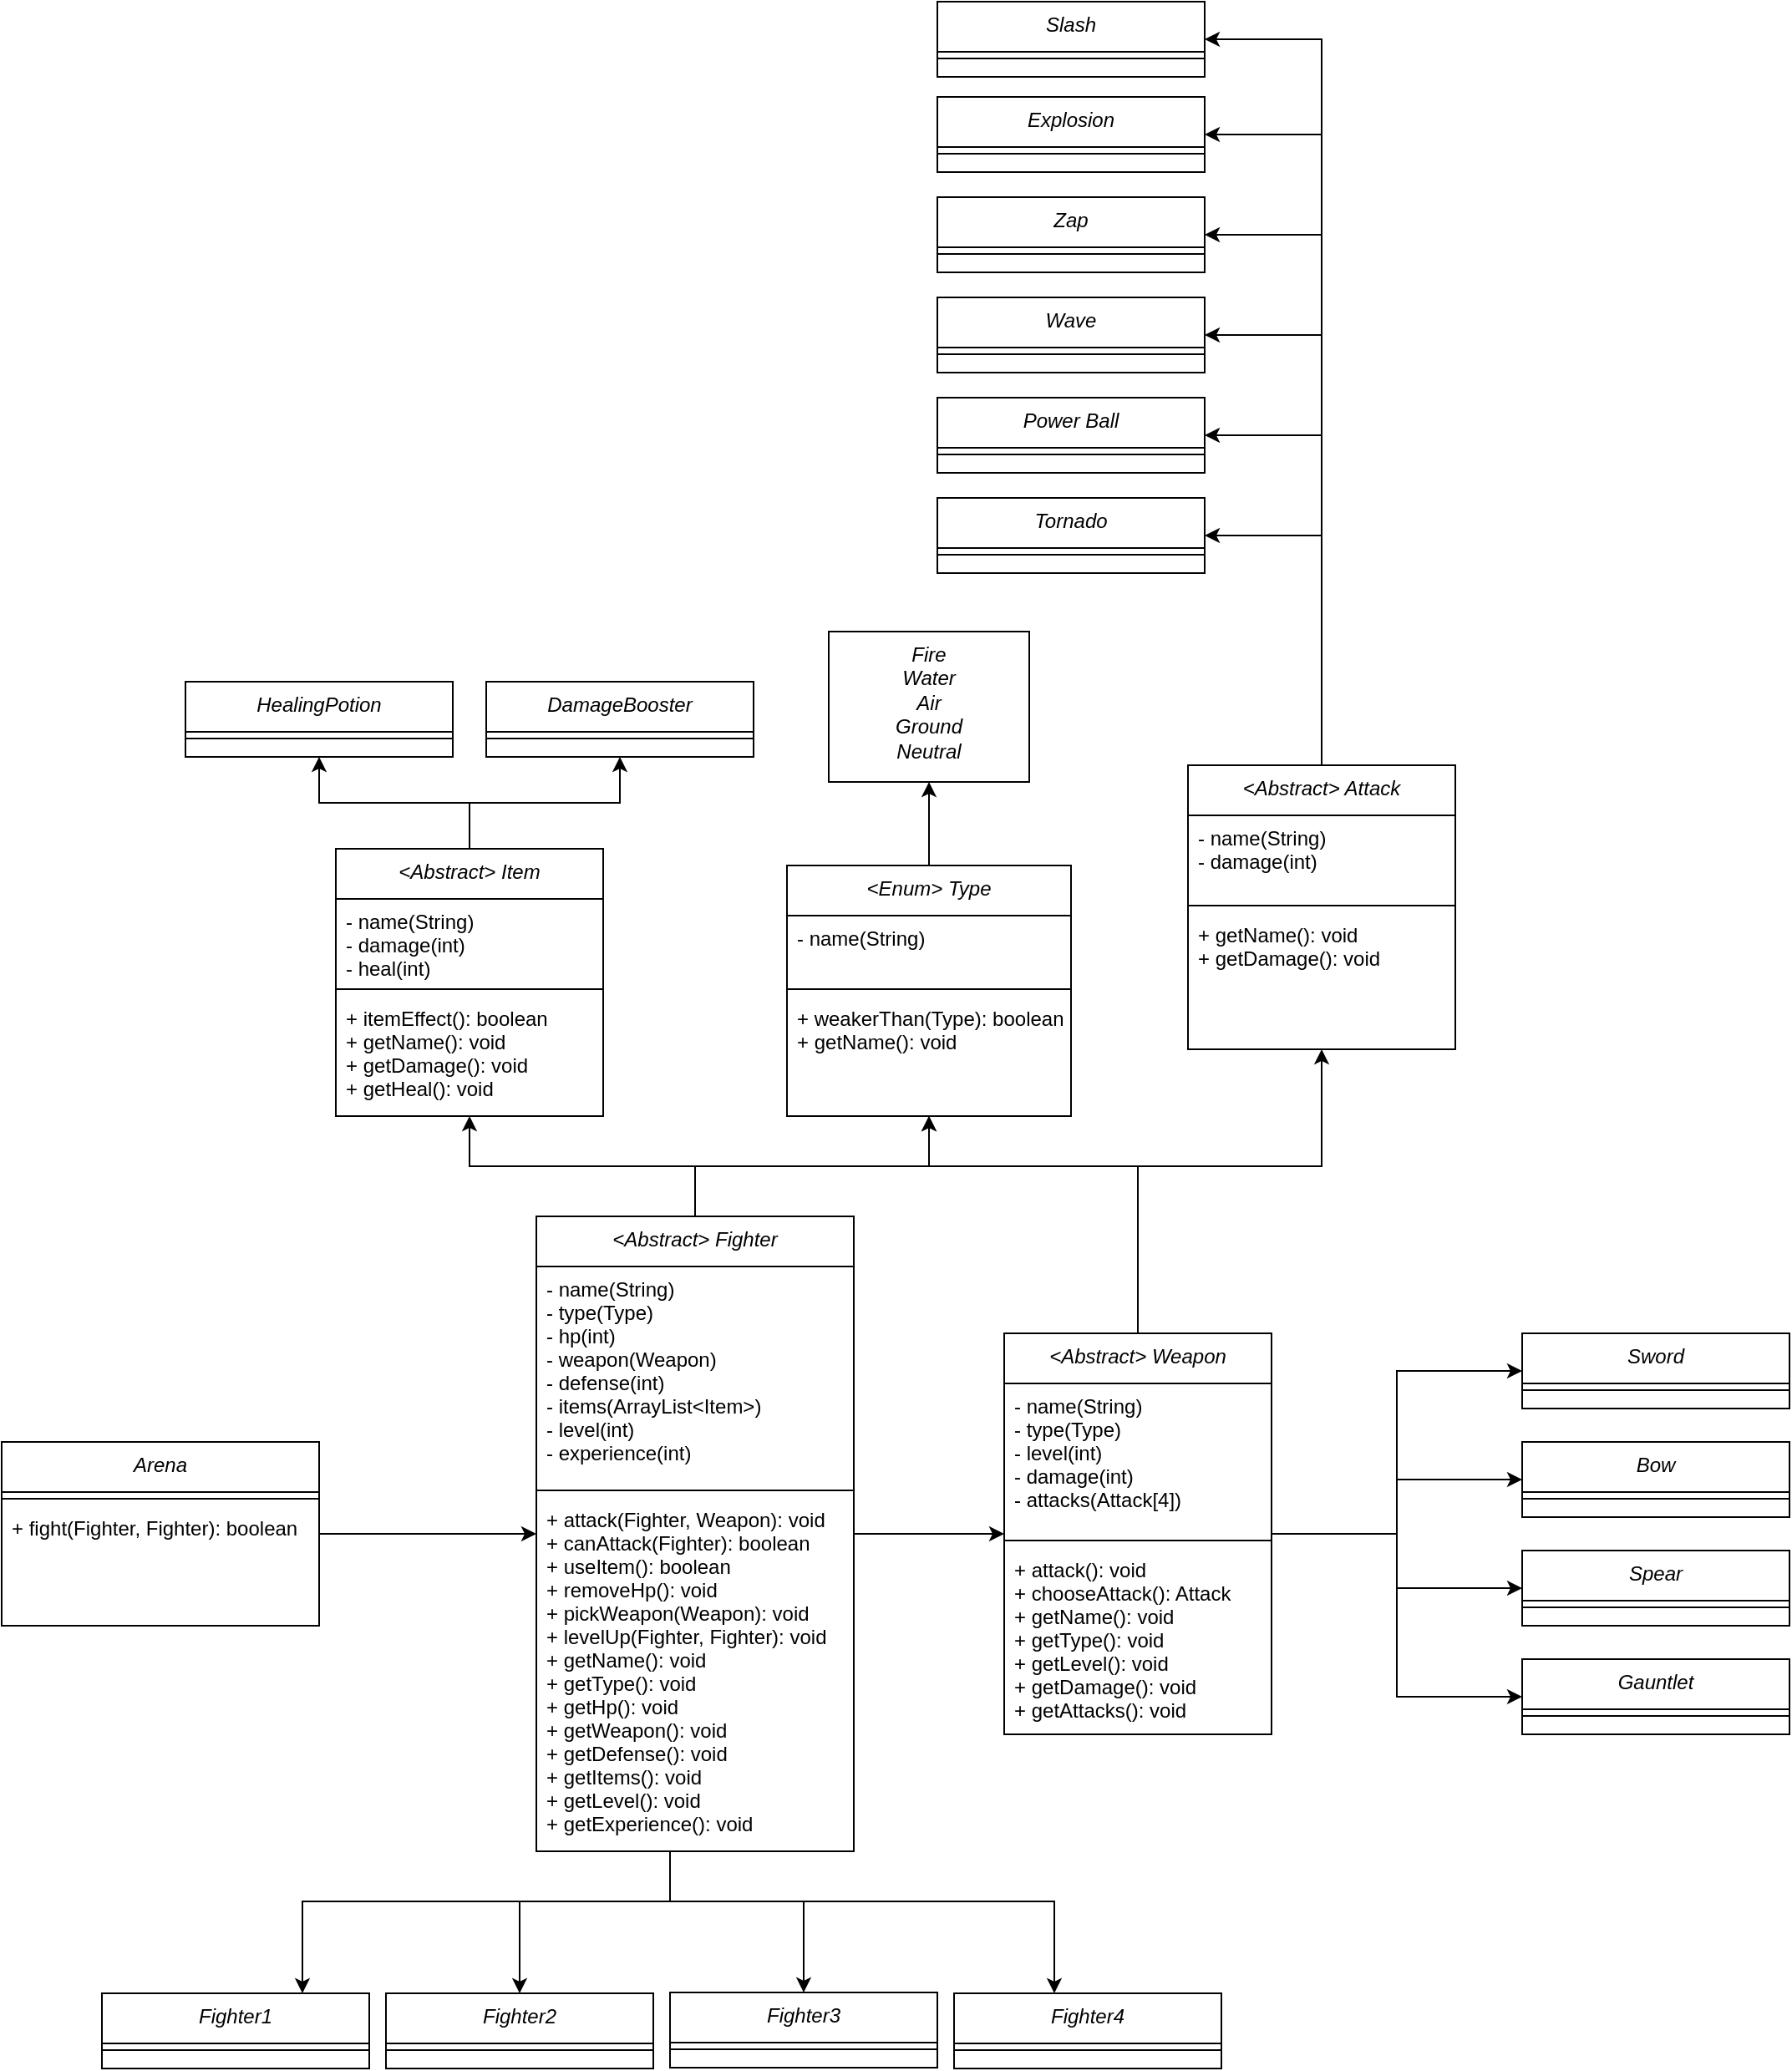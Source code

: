 <mxfile version="22.0.8" type="device">
  <diagram id="C5RBs43oDa-KdzZeNtuy" name="Page-1">
    <mxGraphModel dx="2358" dy="1768" grid="1" gridSize="10" guides="1" tooltips="1" connect="1" arrows="1" fold="1" page="1" pageScale="1" pageWidth="827" pageHeight="1169" math="0" shadow="0">
      <root>
        <mxCell id="WIyWlLk6GJQsqaUBKTNV-0" />
        <mxCell id="WIyWlLk6GJQsqaUBKTNV-1" parent="WIyWlLk6GJQsqaUBKTNV-0" />
        <mxCell id="NDbDqQrQ39W956ExVPlv-56" style="edgeStyle=orthogonalEdgeStyle;rounded=0;orthogonalLoop=1;jettySize=auto;html=1;" parent="WIyWlLk6GJQsqaUBKTNV-1" source="zkfFHV4jXpPFQw0GAbJ--0" target="NDbDqQrQ39W956ExVPlv-18" edge="1">
          <mxGeometry relative="1" as="geometry" />
        </mxCell>
        <mxCell id="NDbDqQrQ39W956ExVPlv-58" style="edgeStyle=orthogonalEdgeStyle;rounded=0;orthogonalLoop=1;jettySize=auto;html=1;" parent="WIyWlLk6GJQsqaUBKTNV-1" source="zkfFHV4jXpPFQw0GAbJ--0" target="NDbDqQrQ39W956ExVPlv-2" edge="1">
          <mxGeometry relative="1" as="geometry" />
        </mxCell>
        <mxCell id="NDbDqQrQ39W956ExVPlv-63" style="edgeStyle=orthogonalEdgeStyle;rounded=0;orthogonalLoop=1;jettySize=auto;html=1;" parent="WIyWlLk6GJQsqaUBKTNV-1" source="zkfFHV4jXpPFQw0GAbJ--0" target="NDbDqQrQ39W956ExVPlv-59" edge="1">
          <mxGeometry relative="1" as="geometry">
            <Array as="points">
              <mxPoint x="300" y="530" />
              <mxPoint x="80" y="530" />
            </Array>
          </mxGeometry>
        </mxCell>
        <mxCell id="NDbDqQrQ39W956ExVPlv-68" style="edgeStyle=orthogonalEdgeStyle;rounded=0;orthogonalLoop=1;jettySize=auto;html=1;" parent="WIyWlLk6GJQsqaUBKTNV-1" source="zkfFHV4jXpPFQw0GAbJ--0" target="NDbDqQrQ39W956ExVPlv-64" edge="1">
          <mxGeometry relative="1" as="geometry">
            <Array as="points">
              <mxPoint x="300" y="530" />
              <mxPoint x="530" y="530" />
            </Array>
          </mxGeometry>
        </mxCell>
        <mxCell id="NDbDqQrQ39W956ExVPlv-73" style="edgeStyle=orthogonalEdgeStyle;rounded=0;orthogonalLoop=1;jettySize=auto;html=1;" parent="WIyWlLk6GJQsqaUBKTNV-1" source="zkfFHV4jXpPFQw0GAbJ--0" target="NDbDqQrQ39W956ExVPlv-69" edge="1">
          <mxGeometry relative="1" as="geometry">
            <Array as="points">
              <mxPoint x="300" y="530" />
              <mxPoint x="210" y="530" />
            </Array>
          </mxGeometry>
        </mxCell>
        <mxCell id="NDbDqQrQ39W956ExVPlv-74" style="edgeStyle=orthogonalEdgeStyle;rounded=0;orthogonalLoop=1;jettySize=auto;html=1;" parent="WIyWlLk6GJQsqaUBKTNV-1" source="zkfFHV4jXpPFQw0GAbJ--0" target="NDbDqQrQ39W956ExVPlv-71" edge="1">
          <mxGeometry relative="1" as="geometry">
            <Array as="points">
              <mxPoint x="300" y="530" />
              <mxPoint x="380" y="530" />
            </Array>
          </mxGeometry>
        </mxCell>
        <mxCell id="NDbDqQrQ39W956ExVPlv-129" style="edgeStyle=orthogonalEdgeStyle;rounded=0;orthogonalLoop=1;jettySize=auto;html=1;" parent="WIyWlLk6GJQsqaUBKTNV-1" source="zkfFHV4jXpPFQw0GAbJ--0" target="NDbDqQrQ39W956ExVPlv-125" edge="1">
          <mxGeometry relative="1" as="geometry" />
        </mxCell>
        <mxCell id="zkfFHV4jXpPFQw0GAbJ--0" value="&lt;Abstract&gt; Fighter" style="swimlane;fontStyle=2;align=center;verticalAlign=top;childLayout=stackLayout;horizontal=1;startSize=30;horizontalStack=0;resizeParent=1;resizeLast=0;collapsible=1;marginBottom=0;rounded=0;shadow=0;strokeWidth=1;" parent="WIyWlLk6GJQsqaUBKTNV-1" vertex="1">
          <mxGeometry x="220" y="120" width="190" height="380" as="geometry">
            <mxRectangle x="220" y="120" width="160" height="26" as="alternateBounds" />
          </mxGeometry>
        </mxCell>
        <mxCell id="zkfFHV4jXpPFQw0GAbJ--1" value="- name(String)&#xa;- type(Type)&#xa;- hp(int)&#xa;- weapon(Weapon)&#xa;- defense(int)&#xa;- items(ArrayList&lt;Item&gt;)&#xa;- level(int)&#xa;- experience(int)" style="text;align=left;verticalAlign=top;spacingLeft=4;spacingRight=4;overflow=hidden;rotatable=0;points=[[0,0.5],[1,0.5]];portConstraint=eastwest;" parent="zkfFHV4jXpPFQw0GAbJ--0" vertex="1">
          <mxGeometry y="30" width="190" height="130" as="geometry" />
        </mxCell>
        <mxCell id="zkfFHV4jXpPFQw0GAbJ--4" value="" style="line;html=1;strokeWidth=1;align=left;verticalAlign=middle;spacingTop=-1;spacingLeft=3;spacingRight=3;rotatable=0;labelPosition=right;points=[];portConstraint=eastwest;" parent="zkfFHV4jXpPFQw0GAbJ--0" vertex="1">
          <mxGeometry y="160" width="190" height="8" as="geometry" />
        </mxCell>
        <mxCell id="zkfFHV4jXpPFQw0GAbJ--5" value="+ attack(Fighter, Weapon): void&#xa;+ canAttack(Fighter): boolean&#xa;+ useItem(): boolean&#xa;+ removeHp(): void&#xa;+ pickWeapon(Weapon): void&#xa;+ levelUp(Fighter, Fighter): void&#xa;+ getName(): void&#xa;+ getType(): void&#xa;+ getHp(): void&#xa;+ getWeapon(): void&#xa;+ getDefense(): void&#xa;+ getItems(): void&#xa;+ getLevel(): void&#xa;+ getExperience(): void&#xa;&#xa;" style="text;align=left;verticalAlign=top;spacingLeft=4;spacingRight=4;overflow=hidden;rotatable=0;points=[[0,0.5],[1,0.5]];portConstraint=eastwest;" parent="zkfFHV4jXpPFQw0GAbJ--0" vertex="1">
          <mxGeometry y="168" width="190" height="212" as="geometry" />
        </mxCell>
        <mxCell id="NDbDqQrQ39W956ExVPlv-57" style="edgeStyle=orthogonalEdgeStyle;rounded=0;orthogonalLoop=1;jettySize=auto;html=1;" parent="WIyWlLk6GJQsqaUBKTNV-1" source="NDbDqQrQ39W956ExVPlv-2" target="NDbDqQrQ39W956ExVPlv-18" edge="1">
          <mxGeometry relative="1" as="geometry">
            <Array as="points">
              <mxPoint x="580" y="90" />
              <mxPoint x="455" y="90" />
            </Array>
          </mxGeometry>
        </mxCell>
        <mxCell id="NDbDqQrQ39W956ExVPlv-75" style="edgeStyle=orthogonalEdgeStyle;rounded=0;orthogonalLoop=1;jettySize=auto;html=1;" parent="WIyWlLk6GJQsqaUBKTNV-1" source="NDbDqQrQ39W956ExVPlv-2" target="NDbDqQrQ39W956ExVPlv-6" edge="1">
          <mxGeometry relative="1" as="geometry">
            <Array as="points">
              <mxPoint x="580" y="90" />
              <mxPoint x="690" y="90" />
            </Array>
          </mxGeometry>
        </mxCell>
        <mxCell id="NDbDqQrQ39W956ExVPlv-140" style="edgeStyle=orthogonalEdgeStyle;rounded=0;orthogonalLoop=1;jettySize=auto;html=1;" parent="WIyWlLk6GJQsqaUBKTNV-1" source="NDbDqQrQ39W956ExVPlv-2" target="NDbDqQrQ39W956ExVPlv-116" edge="1">
          <mxGeometry relative="1" as="geometry" />
        </mxCell>
        <mxCell id="NDbDqQrQ39W956ExVPlv-141" style="edgeStyle=orthogonalEdgeStyle;rounded=0;orthogonalLoop=1;jettySize=auto;html=1;" parent="WIyWlLk6GJQsqaUBKTNV-1" source="NDbDqQrQ39W956ExVPlv-2" target="NDbDqQrQ39W956ExVPlv-110" edge="1">
          <mxGeometry relative="1" as="geometry" />
        </mxCell>
        <mxCell id="NDbDqQrQ39W956ExVPlv-142" style="edgeStyle=orthogonalEdgeStyle;rounded=0;orthogonalLoop=1;jettySize=auto;html=1;" parent="WIyWlLk6GJQsqaUBKTNV-1" source="NDbDqQrQ39W956ExVPlv-2" target="NDbDqQrQ39W956ExVPlv-112" edge="1">
          <mxGeometry relative="1" as="geometry" />
        </mxCell>
        <mxCell id="NDbDqQrQ39W956ExVPlv-143" style="edgeStyle=orthogonalEdgeStyle;rounded=0;orthogonalLoop=1;jettySize=auto;html=1;" parent="WIyWlLk6GJQsqaUBKTNV-1" source="NDbDqQrQ39W956ExVPlv-2" target="NDbDqQrQ39W956ExVPlv-114" edge="1">
          <mxGeometry relative="1" as="geometry" />
        </mxCell>
        <mxCell id="NDbDqQrQ39W956ExVPlv-2" value="&lt;Abstract&gt; Weapon" style="swimlane;fontStyle=2;align=center;verticalAlign=top;childLayout=stackLayout;horizontal=1;startSize=30;horizontalStack=0;resizeParent=1;resizeLast=0;collapsible=1;marginBottom=0;rounded=0;shadow=0;strokeWidth=1;" parent="WIyWlLk6GJQsqaUBKTNV-1" vertex="1">
          <mxGeometry x="500" y="190" width="160" height="240" as="geometry">
            <mxRectangle x="510" y="120" width="160" height="26" as="alternateBounds" />
          </mxGeometry>
        </mxCell>
        <mxCell id="NDbDqQrQ39W956ExVPlv-3" value="- name(String)&#xa;- type(Type)&#xa;- level(int)&#xa;- damage(int)&#xa;- attacks(Attack[4])" style="text;align=left;verticalAlign=top;spacingLeft=4;spacingRight=4;overflow=hidden;rotatable=0;points=[[0,0.5],[1,0.5]];portConstraint=eastwest;" parent="NDbDqQrQ39W956ExVPlv-2" vertex="1">
          <mxGeometry y="30" width="160" height="90" as="geometry" />
        </mxCell>
        <mxCell id="NDbDqQrQ39W956ExVPlv-4" value="" style="line;html=1;strokeWidth=1;align=left;verticalAlign=middle;spacingTop=-1;spacingLeft=3;spacingRight=3;rotatable=0;labelPosition=right;points=[];portConstraint=eastwest;" parent="NDbDqQrQ39W956ExVPlv-2" vertex="1">
          <mxGeometry y="120" width="160" height="8" as="geometry" />
        </mxCell>
        <mxCell id="NDbDqQrQ39W956ExVPlv-5" value="+ attack(): void&#xa;+ chooseAttack(): Attack&#xa;+ getName(): void&#xa;+ getType(): void&#xa;+ getLevel(): void&#xa;+ getDamage(): void&#xa;+ getAttacks(): void" style="text;align=left;verticalAlign=top;spacingLeft=4;spacingRight=4;overflow=hidden;rotatable=0;points=[[0,0.5],[1,0.5]];portConstraint=eastwest;" parent="NDbDqQrQ39W956ExVPlv-2" vertex="1">
          <mxGeometry y="128" width="160" height="112" as="geometry" />
        </mxCell>
        <mxCell id="NDbDqQrQ39W956ExVPlv-90" style="edgeStyle=orthogonalEdgeStyle;rounded=0;orthogonalLoop=1;jettySize=auto;html=1;entryX=1;entryY=0.5;entryDx=0;entryDy=0;" parent="WIyWlLk6GJQsqaUBKTNV-1" source="NDbDqQrQ39W956ExVPlv-6" target="NDbDqQrQ39W956ExVPlv-79" edge="1">
          <mxGeometry relative="1" as="geometry" />
        </mxCell>
        <mxCell id="NDbDqQrQ39W956ExVPlv-91" style="edgeStyle=orthogonalEdgeStyle;rounded=0;orthogonalLoop=1;jettySize=auto;html=1;entryX=1;entryY=0.5;entryDx=0;entryDy=0;" parent="WIyWlLk6GJQsqaUBKTNV-1" source="NDbDqQrQ39W956ExVPlv-6" target="NDbDqQrQ39W956ExVPlv-77" edge="1">
          <mxGeometry relative="1" as="geometry" />
        </mxCell>
        <mxCell id="NDbDqQrQ39W956ExVPlv-92" style="edgeStyle=orthogonalEdgeStyle;rounded=0;orthogonalLoop=1;jettySize=auto;html=1;entryX=1;entryY=0.5;entryDx=0;entryDy=0;" parent="WIyWlLk6GJQsqaUBKTNV-1" source="NDbDqQrQ39W956ExVPlv-6" target="NDbDqQrQ39W956ExVPlv-81" edge="1">
          <mxGeometry relative="1" as="geometry" />
        </mxCell>
        <mxCell id="NDbDqQrQ39W956ExVPlv-93" style="edgeStyle=orthogonalEdgeStyle;rounded=0;orthogonalLoop=1;jettySize=auto;html=1;entryX=1;entryY=0.5;entryDx=0;entryDy=0;" parent="WIyWlLk6GJQsqaUBKTNV-1" source="NDbDqQrQ39W956ExVPlv-6" target="NDbDqQrQ39W956ExVPlv-83" edge="1">
          <mxGeometry relative="1" as="geometry" />
        </mxCell>
        <mxCell id="NDbDqQrQ39W956ExVPlv-94" style="edgeStyle=orthogonalEdgeStyle;rounded=0;orthogonalLoop=1;jettySize=auto;html=1;entryX=1;entryY=0.5;entryDx=0;entryDy=0;" parent="WIyWlLk6GJQsqaUBKTNV-1" source="NDbDqQrQ39W956ExVPlv-6" target="NDbDqQrQ39W956ExVPlv-85" edge="1">
          <mxGeometry relative="1" as="geometry" />
        </mxCell>
        <mxCell id="NDbDqQrQ39W956ExVPlv-95" style="edgeStyle=orthogonalEdgeStyle;rounded=0;orthogonalLoop=1;jettySize=auto;html=1;entryX=1;entryY=0.5;entryDx=0;entryDy=0;" parent="WIyWlLk6GJQsqaUBKTNV-1" source="NDbDqQrQ39W956ExVPlv-6" target="NDbDqQrQ39W956ExVPlv-87" edge="1">
          <mxGeometry relative="1" as="geometry" />
        </mxCell>
        <mxCell id="NDbDqQrQ39W956ExVPlv-6" value="&lt;Abstract&gt; Attack" style="swimlane;fontStyle=2;align=center;verticalAlign=top;childLayout=stackLayout;horizontal=1;startSize=30;horizontalStack=0;resizeParent=1;resizeLast=0;collapsible=1;marginBottom=0;rounded=0;shadow=0;strokeWidth=1;" parent="WIyWlLk6GJQsqaUBKTNV-1" vertex="1">
          <mxGeometry x="610" y="-150" width="160" height="170" as="geometry">
            <mxRectangle x="230" y="140" width="160" height="26" as="alternateBounds" />
          </mxGeometry>
        </mxCell>
        <mxCell id="NDbDqQrQ39W956ExVPlv-7" value="- name(String)&#xa;- damage(int)" style="text;align=left;verticalAlign=top;spacingLeft=4;spacingRight=4;overflow=hidden;rotatable=0;points=[[0,0.5],[1,0.5]];portConstraint=eastwest;" parent="NDbDqQrQ39W956ExVPlv-6" vertex="1">
          <mxGeometry y="30" width="160" height="50" as="geometry" />
        </mxCell>
        <mxCell id="NDbDqQrQ39W956ExVPlv-8" value="" style="line;html=1;strokeWidth=1;align=left;verticalAlign=middle;spacingTop=-1;spacingLeft=3;spacingRight=3;rotatable=0;labelPosition=right;points=[];portConstraint=eastwest;" parent="NDbDqQrQ39W956ExVPlv-6" vertex="1">
          <mxGeometry y="80" width="160" height="8" as="geometry" />
        </mxCell>
        <mxCell id="NDbDqQrQ39W956ExVPlv-9" value="+ getName(): void&#xa;+ getDamage(): void&#xa;&#xa;" style="text;align=left;verticalAlign=top;spacingLeft=4;spacingRight=4;overflow=hidden;rotatable=0;points=[[0,0.5],[1,0.5]];portConstraint=eastwest;" parent="NDbDqQrQ39W956ExVPlv-6" vertex="1">
          <mxGeometry y="88" width="160" height="82" as="geometry" />
        </mxCell>
        <mxCell id="NDbDqQrQ39W956ExVPlv-76" style="edgeStyle=orthogonalEdgeStyle;rounded=0;orthogonalLoop=1;jettySize=auto;html=1;" parent="WIyWlLk6GJQsqaUBKTNV-1" source="NDbDqQrQ39W956ExVPlv-11" target="zkfFHV4jXpPFQw0GAbJ--0" edge="1">
          <mxGeometry relative="1" as="geometry" />
        </mxCell>
        <mxCell id="NDbDqQrQ39W956ExVPlv-11" value="Arena" style="swimlane;fontStyle=2;align=center;verticalAlign=top;childLayout=stackLayout;horizontal=1;startSize=30;horizontalStack=0;resizeParent=1;resizeLast=0;collapsible=1;marginBottom=0;rounded=0;shadow=0;strokeWidth=1;" parent="WIyWlLk6GJQsqaUBKTNV-1" vertex="1">
          <mxGeometry x="-100" y="255" width="190" height="110" as="geometry">
            <mxRectangle x="230" y="140" width="160" height="26" as="alternateBounds" />
          </mxGeometry>
        </mxCell>
        <mxCell id="NDbDqQrQ39W956ExVPlv-13" value="" style="line;html=1;strokeWidth=1;align=left;verticalAlign=middle;spacingTop=-1;spacingLeft=3;spacingRight=3;rotatable=0;labelPosition=right;points=[];portConstraint=eastwest;" parent="NDbDqQrQ39W956ExVPlv-11" vertex="1">
          <mxGeometry y="30" width="190" height="8" as="geometry" />
        </mxCell>
        <mxCell id="NDbDqQrQ39W956ExVPlv-14" value="+ fight(Fighter, Fighter): boolean&#xa;&#xa;&#xa;" style="text;align=left;verticalAlign=top;spacingLeft=4;spacingRight=4;overflow=hidden;rotatable=0;points=[[0,0.5],[1,0.5]];portConstraint=eastwest;" parent="NDbDqQrQ39W956ExVPlv-11" vertex="1">
          <mxGeometry y="38" width="190" height="72" as="geometry" />
        </mxCell>
        <mxCell id="NDbDqQrQ39W956ExVPlv-103" value="" style="edgeStyle=orthogonalEdgeStyle;rounded=0;orthogonalLoop=1;jettySize=auto;html=1;" parent="WIyWlLk6GJQsqaUBKTNV-1" source="NDbDqQrQ39W956ExVPlv-18" target="NDbDqQrQ39W956ExVPlv-102" edge="1">
          <mxGeometry relative="1" as="geometry" />
        </mxCell>
        <mxCell id="NDbDqQrQ39W956ExVPlv-18" value="&lt;Enum&gt; Type" style="swimlane;fontStyle=2;align=center;verticalAlign=top;childLayout=stackLayout;horizontal=1;startSize=30;horizontalStack=0;resizeParent=1;resizeLast=0;collapsible=1;marginBottom=0;rounded=0;shadow=0;strokeWidth=1;" parent="WIyWlLk6GJQsqaUBKTNV-1" vertex="1">
          <mxGeometry x="370" y="-90" width="170" height="150" as="geometry">
            <mxRectangle x="230" y="140" width="160" height="26" as="alternateBounds" />
          </mxGeometry>
        </mxCell>
        <mxCell id="NDbDqQrQ39W956ExVPlv-101" value="- name(String)" style="text;align=left;verticalAlign=top;spacingLeft=4;spacingRight=4;overflow=hidden;rotatable=0;points=[[0,0.5],[1,0.5]];portConstraint=eastwest;" parent="NDbDqQrQ39W956ExVPlv-18" vertex="1">
          <mxGeometry y="30" width="170" height="40" as="geometry" />
        </mxCell>
        <mxCell id="NDbDqQrQ39W956ExVPlv-20" value="" style="line;html=1;strokeWidth=1;align=left;verticalAlign=middle;spacingTop=-1;spacingLeft=3;spacingRight=3;rotatable=0;labelPosition=right;points=[];portConstraint=eastwest;" parent="NDbDqQrQ39W956ExVPlv-18" vertex="1">
          <mxGeometry y="70" width="170" height="8" as="geometry" />
        </mxCell>
        <mxCell id="NDbDqQrQ39W956ExVPlv-21" value="+ weakerThan(Type): boolean&#xa;+ getName(): void&#xa;&#xa;" style="text;align=left;verticalAlign=top;spacingLeft=4;spacingRight=4;overflow=hidden;rotatable=0;points=[[0,0.5],[1,0.5]];portConstraint=eastwest;" parent="NDbDqQrQ39W956ExVPlv-18" vertex="1">
          <mxGeometry y="78" width="170" height="32" as="geometry" />
        </mxCell>
        <mxCell id="NDbDqQrQ39W956ExVPlv-59" value="Fighter1" style="swimlane;fontStyle=2;align=center;verticalAlign=top;childLayout=stackLayout;horizontal=1;startSize=30;horizontalStack=0;resizeParent=1;resizeLast=0;collapsible=1;marginBottom=0;rounded=0;shadow=0;strokeWidth=1;" parent="WIyWlLk6GJQsqaUBKTNV-1" vertex="1">
          <mxGeometry x="-40" y="585" width="160" height="45" as="geometry">
            <mxRectangle x="230" y="140" width="160" height="26" as="alternateBounds" />
          </mxGeometry>
        </mxCell>
        <mxCell id="NDbDqQrQ39W956ExVPlv-61" value="" style="line;html=1;strokeWidth=1;align=left;verticalAlign=middle;spacingTop=-1;spacingLeft=3;spacingRight=3;rotatable=0;labelPosition=right;points=[];portConstraint=eastwest;" parent="NDbDqQrQ39W956ExVPlv-59" vertex="1">
          <mxGeometry y="30" width="160" height="8" as="geometry" />
        </mxCell>
        <mxCell id="NDbDqQrQ39W956ExVPlv-64" value="Fighter4" style="swimlane;fontStyle=2;align=center;verticalAlign=top;childLayout=stackLayout;horizontal=1;startSize=30;horizontalStack=0;resizeParent=1;resizeLast=0;collapsible=1;marginBottom=0;rounded=0;shadow=0;strokeWidth=1;" parent="WIyWlLk6GJQsqaUBKTNV-1" vertex="1">
          <mxGeometry x="470" y="585" width="160" height="45" as="geometry">
            <mxRectangle x="230" y="140" width="160" height="26" as="alternateBounds" />
          </mxGeometry>
        </mxCell>
        <mxCell id="NDbDqQrQ39W956ExVPlv-66" value="" style="line;html=1;strokeWidth=1;align=left;verticalAlign=middle;spacingTop=-1;spacingLeft=3;spacingRight=3;rotatable=0;labelPosition=right;points=[];portConstraint=eastwest;" parent="NDbDqQrQ39W956ExVPlv-64" vertex="1">
          <mxGeometry y="30" width="160" height="8" as="geometry" />
        </mxCell>
        <mxCell id="NDbDqQrQ39W956ExVPlv-69" value="Fighter2" style="swimlane;fontStyle=2;align=center;verticalAlign=top;childLayout=stackLayout;horizontal=1;startSize=30;horizontalStack=0;resizeParent=1;resizeLast=0;collapsible=1;marginBottom=0;rounded=0;shadow=0;strokeWidth=1;" parent="WIyWlLk6GJQsqaUBKTNV-1" vertex="1">
          <mxGeometry x="130" y="585" width="160" height="45" as="geometry">
            <mxRectangle x="230" y="140" width="160" height="26" as="alternateBounds" />
          </mxGeometry>
        </mxCell>
        <mxCell id="NDbDqQrQ39W956ExVPlv-70" value="" style="line;html=1;strokeWidth=1;align=left;verticalAlign=middle;spacingTop=-1;spacingLeft=3;spacingRight=3;rotatable=0;labelPosition=right;points=[];portConstraint=eastwest;" parent="NDbDqQrQ39W956ExVPlv-69" vertex="1">
          <mxGeometry y="30" width="160" height="8" as="geometry" />
        </mxCell>
        <mxCell id="NDbDqQrQ39W956ExVPlv-71" value="Fighter3" style="swimlane;fontStyle=2;align=center;verticalAlign=top;childLayout=stackLayout;horizontal=1;startSize=30;horizontalStack=0;resizeParent=1;resizeLast=0;collapsible=1;marginBottom=0;rounded=0;shadow=0;strokeWidth=1;" parent="WIyWlLk6GJQsqaUBKTNV-1" vertex="1">
          <mxGeometry x="300" y="584.5" width="160" height="45" as="geometry">
            <mxRectangle x="230" y="140" width="160" height="26" as="alternateBounds" />
          </mxGeometry>
        </mxCell>
        <mxCell id="NDbDqQrQ39W956ExVPlv-72" value="" style="line;html=1;strokeWidth=1;align=left;verticalAlign=middle;spacingTop=-1;spacingLeft=3;spacingRight=3;rotatable=0;labelPosition=right;points=[];portConstraint=eastwest;" parent="NDbDqQrQ39W956ExVPlv-71" vertex="1">
          <mxGeometry y="30" width="160" height="8" as="geometry" />
        </mxCell>
        <mxCell id="NDbDqQrQ39W956ExVPlv-77" value="Tornado" style="swimlane;fontStyle=2;align=center;verticalAlign=top;childLayout=stackLayout;horizontal=1;startSize=30;horizontalStack=0;resizeParent=1;resizeLast=0;collapsible=1;marginBottom=0;rounded=0;shadow=0;strokeWidth=1;" parent="WIyWlLk6GJQsqaUBKTNV-1" vertex="1">
          <mxGeometry x="460" y="-310" width="160" height="45" as="geometry">
            <mxRectangle x="230" y="140" width="160" height="26" as="alternateBounds" />
          </mxGeometry>
        </mxCell>
        <mxCell id="NDbDqQrQ39W956ExVPlv-78" value="" style="line;html=1;strokeWidth=1;align=left;verticalAlign=middle;spacingTop=-1;spacingLeft=3;spacingRight=3;rotatable=0;labelPosition=right;points=[];portConstraint=eastwest;" parent="NDbDqQrQ39W956ExVPlv-77" vertex="1">
          <mxGeometry y="30" width="160" height="8" as="geometry" />
        </mxCell>
        <mxCell id="NDbDqQrQ39W956ExVPlv-79" value="Power Ball" style="swimlane;fontStyle=2;align=center;verticalAlign=top;childLayout=stackLayout;horizontal=1;startSize=30;horizontalStack=0;resizeParent=1;resizeLast=0;collapsible=1;marginBottom=0;rounded=0;shadow=0;strokeWidth=1;" parent="WIyWlLk6GJQsqaUBKTNV-1" vertex="1">
          <mxGeometry x="460" y="-370" width="160" height="45" as="geometry">
            <mxRectangle x="230" y="140" width="160" height="26" as="alternateBounds" />
          </mxGeometry>
        </mxCell>
        <mxCell id="NDbDqQrQ39W956ExVPlv-80" value="" style="line;html=1;strokeWidth=1;align=left;verticalAlign=middle;spacingTop=-1;spacingLeft=3;spacingRight=3;rotatable=0;labelPosition=right;points=[];portConstraint=eastwest;" parent="NDbDqQrQ39W956ExVPlv-79" vertex="1">
          <mxGeometry y="30" width="160" height="8" as="geometry" />
        </mxCell>
        <mxCell id="NDbDqQrQ39W956ExVPlv-81" value="Wave" style="swimlane;fontStyle=2;align=center;verticalAlign=top;childLayout=stackLayout;horizontal=1;startSize=30;horizontalStack=0;resizeParent=1;resizeLast=0;collapsible=1;marginBottom=0;rounded=0;shadow=0;strokeWidth=1;" parent="WIyWlLk6GJQsqaUBKTNV-1" vertex="1">
          <mxGeometry x="460" y="-430" width="160" height="45" as="geometry">
            <mxRectangle x="230" y="140" width="160" height="26" as="alternateBounds" />
          </mxGeometry>
        </mxCell>
        <mxCell id="NDbDqQrQ39W956ExVPlv-82" value="" style="line;html=1;strokeWidth=1;align=left;verticalAlign=middle;spacingTop=-1;spacingLeft=3;spacingRight=3;rotatable=0;labelPosition=right;points=[];portConstraint=eastwest;" parent="NDbDqQrQ39W956ExVPlv-81" vertex="1">
          <mxGeometry y="30" width="160" height="8" as="geometry" />
        </mxCell>
        <mxCell id="NDbDqQrQ39W956ExVPlv-83" value="Zap" style="swimlane;fontStyle=2;align=center;verticalAlign=top;childLayout=stackLayout;horizontal=1;startSize=30;horizontalStack=0;resizeParent=1;resizeLast=0;collapsible=1;marginBottom=0;rounded=0;shadow=0;strokeWidth=1;" parent="WIyWlLk6GJQsqaUBKTNV-1" vertex="1">
          <mxGeometry x="460" y="-490" width="160" height="45" as="geometry">
            <mxRectangle x="230" y="140" width="160" height="26" as="alternateBounds" />
          </mxGeometry>
        </mxCell>
        <mxCell id="NDbDqQrQ39W956ExVPlv-84" value="" style="line;html=1;strokeWidth=1;align=left;verticalAlign=middle;spacingTop=-1;spacingLeft=3;spacingRight=3;rotatable=0;labelPosition=right;points=[];portConstraint=eastwest;" parent="NDbDqQrQ39W956ExVPlv-83" vertex="1">
          <mxGeometry y="30" width="160" height="8" as="geometry" />
        </mxCell>
        <mxCell id="NDbDqQrQ39W956ExVPlv-85" value="Explosion" style="swimlane;fontStyle=2;align=center;verticalAlign=top;childLayout=stackLayout;horizontal=1;startSize=30;horizontalStack=0;resizeParent=1;resizeLast=0;collapsible=1;marginBottom=0;rounded=0;shadow=0;strokeWidth=1;" parent="WIyWlLk6GJQsqaUBKTNV-1" vertex="1">
          <mxGeometry x="460" y="-550" width="160" height="45" as="geometry">
            <mxRectangle x="230" y="140" width="160" height="26" as="alternateBounds" />
          </mxGeometry>
        </mxCell>
        <mxCell id="NDbDqQrQ39W956ExVPlv-86" value="" style="line;html=1;strokeWidth=1;align=left;verticalAlign=middle;spacingTop=-1;spacingLeft=3;spacingRight=3;rotatable=0;labelPosition=right;points=[];portConstraint=eastwest;" parent="NDbDqQrQ39W956ExVPlv-85" vertex="1">
          <mxGeometry y="30" width="160" height="8" as="geometry" />
        </mxCell>
        <mxCell id="NDbDqQrQ39W956ExVPlv-87" value="Slash" style="swimlane;fontStyle=2;align=center;verticalAlign=top;childLayout=stackLayout;horizontal=1;startSize=30;horizontalStack=0;resizeParent=1;resizeLast=0;collapsible=1;marginBottom=0;rounded=0;shadow=0;strokeWidth=1;" parent="WIyWlLk6GJQsqaUBKTNV-1" vertex="1">
          <mxGeometry x="460" y="-607" width="160" height="45" as="geometry">
            <mxRectangle x="230" y="140" width="160" height="26" as="alternateBounds" />
          </mxGeometry>
        </mxCell>
        <mxCell id="NDbDqQrQ39W956ExVPlv-88" value="" style="line;html=1;strokeWidth=1;align=left;verticalAlign=middle;spacingTop=-1;spacingLeft=3;spacingRight=3;rotatable=0;labelPosition=right;points=[];portConstraint=eastwest;" parent="NDbDqQrQ39W956ExVPlv-87" vertex="1">
          <mxGeometry y="30" width="160" height="8" as="geometry" />
        </mxCell>
        <mxCell id="NDbDqQrQ39W956ExVPlv-102" value="Fire&lt;br&gt;Water&lt;br&gt;Air&lt;br&gt;Ground&lt;br&gt;Neutral" style="whiteSpace=wrap;html=1;verticalAlign=top;fontStyle=2;startSize=30;rounded=0;shadow=0;strokeWidth=1;" parent="WIyWlLk6GJQsqaUBKTNV-1" vertex="1">
          <mxGeometry x="395" y="-230" width="120" height="90" as="geometry" />
        </mxCell>
        <mxCell id="NDbDqQrQ39W956ExVPlv-110" value="Sword" style="swimlane;fontStyle=2;align=center;verticalAlign=top;childLayout=stackLayout;horizontal=1;startSize=30;horizontalStack=0;resizeParent=1;resizeLast=0;collapsible=1;marginBottom=0;rounded=0;shadow=0;strokeWidth=1;" parent="WIyWlLk6GJQsqaUBKTNV-1" vertex="1">
          <mxGeometry x="810" y="190" width="160" height="45" as="geometry">
            <mxRectangle x="230" y="140" width="160" height="26" as="alternateBounds" />
          </mxGeometry>
        </mxCell>
        <mxCell id="NDbDqQrQ39W956ExVPlv-111" value="" style="line;html=1;strokeWidth=1;align=left;verticalAlign=middle;spacingTop=-1;spacingLeft=3;spacingRight=3;rotatable=0;labelPosition=right;points=[];portConstraint=eastwest;" parent="NDbDqQrQ39W956ExVPlv-110" vertex="1">
          <mxGeometry y="30" width="160" height="8" as="geometry" />
        </mxCell>
        <mxCell id="NDbDqQrQ39W956ExVPlv-112" value="Bow" style="swimlane;fontStyle=2;align=center;verticalAlign=top;childLayout=stackLayout;horizontal=1;startSize=30;horizontalStack=0;resizeParent=1;resizeLast=0;collapsible=1;marginBottom=0;rounded=0;shadow=0;strokeWidth=1;" parent="WIyWlLk6GJQsqaUBKTNV-1" vertex="1">
          <mxGeometry x="810" y="255" width="160" height="45" as="geometry">
            <mxRectangle x="230" y="140" width="160" height="26" as="alternateBounds" />
          </mxGeometry>
        </mxCell>
        <mxCell id="NDbDqQrQ39W956ExVPlv-113" value="" style="line;html=1;strokeWidth=1;align=left;verticalAlign=middle;spacingTop=-1;spacingLeft=3;spacingRight=3;rotatable=0;labelPosition=right;points=[];portConstraint=eastwest;" parent="NDbDqQrQ39W956ExVPlv-112" vertex="1">
          <mxGeometry y="30" width="160" height="8" as="geometry" />
        </mxCell>
        <mxCell id="NDbDqQrQ39W956ExVPlv-114" value="Spear" style="swimlane;fontStyle=2;align=center;verticalAlign=top;childLayout=stackLayout;horizontal=1;startSize=30;horizontalStack=0;resizeParent=1;resizeLast=0;collapsible=1;marginBottom=0;rounded=0;shadow=0;strokeWidth=1;" parent="WIyWlLk6GJQsqaUBKTNV-1" vertex="1">
          <mxGeometry x="810" y="320" width="160" height="45" as="geometry">
            <mxRectangle x="230" y="140" width="160" height="26" as="alternateBounds" />
          </mxGeometry>
        </mxCell>
        <mxCell id="NDbDqQrQ39W956ExVPlv-115" value="" style="line;html=1;strokeWidth=1;align=left;verticalAlign=middle;spacingTop=-1;spacingLeft=3;spacingRight=3;rotatable=0;labelPosition=right;points=[];portConstraint=eastwest;" parent="NDbDqQrQ39W956ExVPlv-114" vertex="1">
          <mxGeometry y="30" width="160" height="8" as="geometry" />
        </mxCell>
        <mxCell id="NDbDqQrQ39W956ExVPlv-116" value="Gauntlet" style="swimlane;fontStyle=2;align=center;verticalAlign=top;childLayout=stackLayout;horizontal=1;startSize=30;horizontalStack=0;resizeParent=1;resizeLast=0;collapsible=1;marginBottom=0;rounded=0;shadow=0;strokeWidth=1;" parent="WIyWlLk6GJQsqaUBKTNV-1" vertex="1">
          <mxGeometry x="810" y="385" width="160" height="45" as="geometry">
            <mxRectangle x="230" y="140" width="160" height="26" as="alternateBounds" />
          </mxGeometry>
        </mxCell>
        <mxCell id="NDbDqQrQ39W956ExVPlv-117" value="" style="line;html=1;strokeWidth=1;align=left;verticalAlign=middle;spacingTop=-1;spacingLeft=3;spacingRight=3;rotatable=0;labelPosition=right;points=[];portConstraint=eastwest;" parent="NDbDqQrQ39W956ExVPlv-116" vertex="1">
          <mxGeometry y="30" width="160" height="8" as="geometry" />
        </mxCell>
        <mxCell id="NDbDqQrQ39W956ExVPlv-134" style="edgeStyle=orthogonalEdgeStyle;rounded=0;orthogonalLoop=1;jettySize=auto;html=1;" parent="WIyWlLk6GJQsqaUBKTNV-1" source="NDbDqQrQ39W956ExVPlv-125" target="NDbDqQrQ39W956ExVPlv-132" edge="1">
          <mxGeometry relative="1" as="geometry" />
        </mxCell>
        <mxCell id="NDbDqQrQ39W956ExVPlv-135" style="edgeStyle=orthogonalEdgeStyle;rounded=0;orthogonalLoop=1;jettySize=auto;html=1;" parent="WIyWlLk6GJQsqaUBKTNV-1" source="NDbDqQrQ39W956ExVPlv-125" target="NDbDqQrQ39W956ExVPlv-130" edge="1">
          <mxGeometry relative="1" as="geometry" />
        </mxCell>
        <mxCell id="NDbDqQrQ39W956ExVPlv-125" value="&lt;Abstract&gt; Item" style="swimlane;fontStyle=2;align=center;verticalAlign=top;childLayout=stackLayout;horizontal=1;startSize=30;horizontalStack=0;resizeParent=1;resizeLast=0;collapsible=1;marginBottom=0;rounded=0;shadow=0;strokeWidth=1;" parent="WIyWlLk6GJQsqaUBKTNV-1" vertex="1">
          <mxGeometry x="100" y="-100" width="160" height="160" as="geometry">
            <mxRectangle x="230" y="140" width="160" height="26" as="alternateBounds" />
          </mxGeometry>
        </mxCell>
        <mxCell id="NDbDqQrQ39W956ExVPlv-126" value="- name(String)&#xa;- damage(int)&#xa;- heal(int)" style="text;align=left;verticalAlign=top;spacingLeft=4;spacingRight=4;overflow=hidden;rotatable=0;points=[[0,0.5],[1,0.5]];portConstraint=eastwest;" parent="NDbDqQrQ39W956ExVPlv-125" vertex="1">
          <mxGeometry y="30" width="160" height="50" as="geometry" />
        </mxCell>
        <mxCell id="NDbDqQrQ39W956ExVPlv-127" value="" style="line;html=1;strokeWidth=1;align=left;verticalAlign=middle;spacingTop=-1;spacingLeft=3;spacingRight=3;rotatable=0;labelPosition=right;points=[];portConstraint=eastwest;" parent="NDbDqQrQ39W956ExVPlv-125" vertex="1">
          <mxGeometry y="80" width="160" height="8" as="geometry" />
        </mxCell>
        <mxCell id="NDbDqQrQ39W956ExVPlv-128" value="+ itemEffect(): boolean&#xa;+ getName(): void&#xa;+ getDamage(): void&#xa;+ getHeal(): void&#xa;&#xa;" style="text;align=left;verticalAlign=top;spacingLeft=4;spacingRight=4;overflow=hidden;rotatable=0;points=[[0,0.5],[1,0.5]];portConstraint=eastwest;" parent="NDbDqQrQ39W956ExVPlv-125" vertex="1">
          <mxGeometry y="88" width="160" height="72" as="geometry" />
        </mxCell>
        <mxCell id="NDbDqQrQ39W956ExVPlv-130" value="HealingPotion" style="swimlane;fontStyle=2;align=center;verticalAlign=top;childLayout=stackLayout;horizontal=1;startSize=30;horizontalStack=0;resizeParent=1;resizeLast=0;collapsible=1;marginBottom=0;rounded=0;shadow=0;strokeWidth=1;" parent="WIyWlLk6GJQsqaUBKTNV-1" vertex="1">
          <mxGeometry x="10" y="-200" width="160" height="45" as="geometry">
            <mxRectangle x="230" y="140" width="160" height="26" as="alternateBounds" />
          </mxGeometry>
        </mxCell>
        <mxCell id="NDbDqQrQ39W956ExVPlv-131" value="" style="line;html=1;strokeWidth=1;align=left;verticalAlign=middle;spacingTop=-1;spacingLeft=3;spacingRight=3;rotatable=0;labelPosition=right;points=[];portConstraint=eastwest;" parent="NDbDqQrQ39W956ExVPlv-130" vertex="1">
          <mxGeometry y="30" width="160" height="8" as="geometry" />
        </mxCell>
        <mxCell id="NDbDqQrQ39W956ExVPlv-132" value="DamageBooster" style="swimlane;fontStyle=2;align=center;verticalAlign=top;childLayout=stackLayout;horizontal=1;startSize=30;horizontalStack=0;resizeParent=1;resizeLast=0;collapsible=1;marginBottom=0;rounded=0;shadow=0;strokeWidth=1;" parent="WIyWlLk6GJQsqaUBKTNV-1" vertex="1">
          <mxGeometry x="190" y="-200" width="160" height="45" as="geometry">
            <mxRectangle x="230" y="140" width="160" height="26" as="alternateBounds" />
          </mxGeometry>
        </mxCell>
        <mxCell id="NDbDqQrQ39W956ExVPlv-133" value="" style="line;html=1;strokeWidth=1;align=left;verticalAlign=middle;spacingTop=-1;spacingLeft=3;spacingRight=3;rotatable=0;labelPosition=right;points=[];portConstraint=eastwest;" parent="NDbDqQrQ39W956ExVPlv-132" vertex="1">
          <mxGeometry y="30" width="160" height="8" as="geometry" />
        </mxCell>
      </root>
    </mxGraphModel>
  </diagram>
</mxfile>

